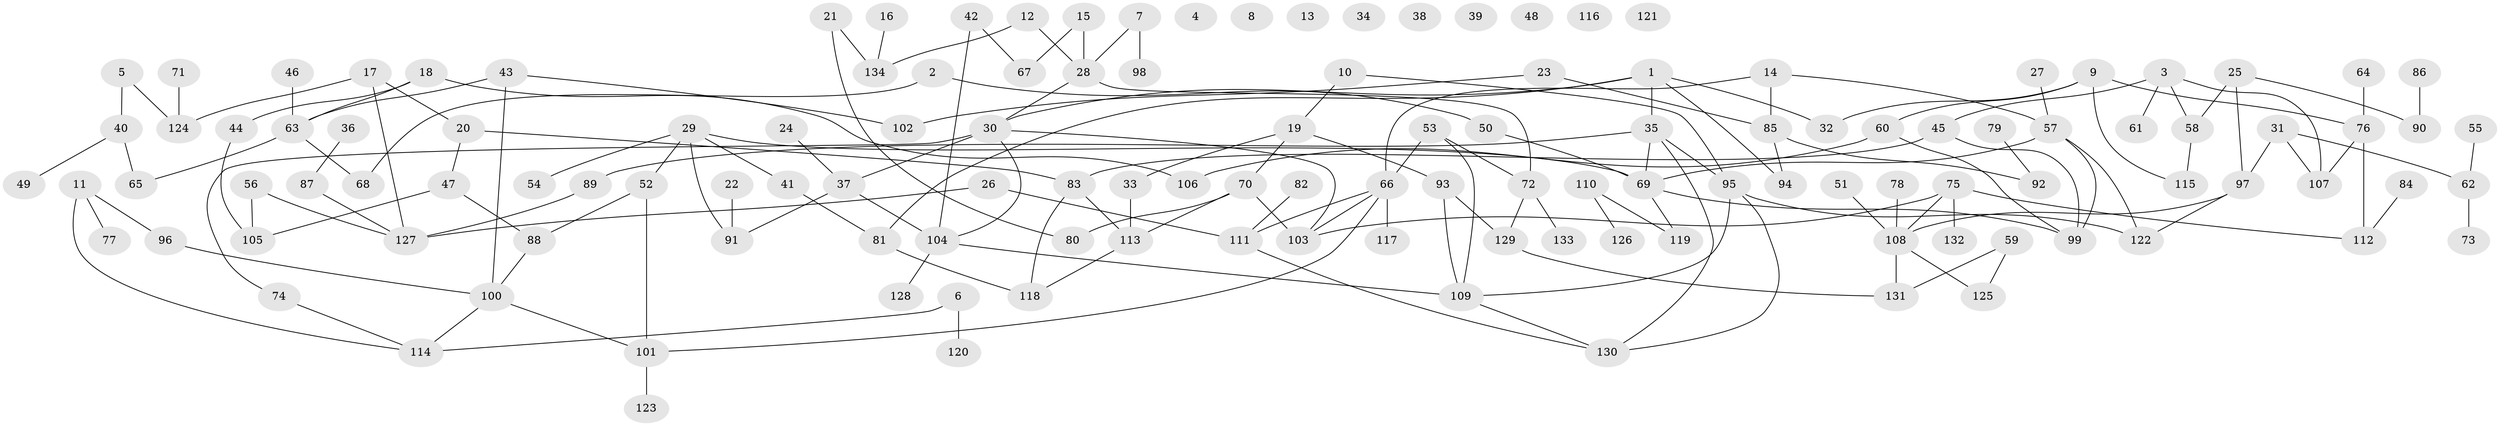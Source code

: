 // Generated by graph-tools (version 1.1) at 2025/13/03/09/25 04:13:06]
// undirected, 134 vertices, 168 edges
graph export_dot {
graph [start="1"]
  node [color=gray90,style=filled];
  1;
  2;
  3;
  4;
  5;
  6;
  7;
  8;
  9;
  10;
  11;
  12;
  13;
  14;
  15;
  16;
  17;
  18;
  19;
  20;
  21;
  22;
  23;
  24;
  25;
  26;
  27;
  28;
  29;
  30;
  31;
  32;
  33;
  34;
  35;
  36;
  37;
  38;
  39;
  40;
  41;
  42;
  43;
  44;
  45;
  46;
  47;
  48;
  49;
  50;
  51;
  52;
  53;
  54;
  55;
  56;
  57;
  58;
  59;
  60;
  61;
  62;
  63;
  64;
  65;
  66;
  67;
  68;
  69;
  70;
  71;
  72;
  73;
  74;
  75;
  76;
  77;
  78;
  79;
  80;
  81;
  82;
  83;
  84;
  85;
  86;
  87;
  88;
  89;
  90;
  91;
  92;
  93;
  94;
  95;
  96;
  97;
  98;
  99;
  100;
  101;
  102;
  103;
  104;
  105;
  106;
  107;
  108;
  109;
  110;
  111;
  112;
  113;
  114;
  115;
  116;
  117;
  118;
  119;
  120;
  121;
  122;
  123;
  124;
  125;
  126;
  127;
  128;
  129;
  130;
  131;
  132;
  133;
  134;
  1 -- 30;
  1 -- 32;
  1 -- 35;
  1 -- 81;
  1 -- 94;
  2 -- 50;
  2 -- 68;
  3 -- 45;
  3 -- 58;
  3 -- 61;
  3 -- 107;
  5 -- 40;
  5 -- 124;
  6 -- 114;
  6 -- 120;
  7 -- 28;
  7 -- 98;
  9 -- 32;
  9 -- 60;
  9 -- 76;
  9 -- 115;
  10 -- 19;
  10 -- 95;
  11 -- 77;
  11 -- 96;
  11 -- 114;
  12 -- 28;
  12 -- 134;
  14 -- 57;
  14 -- 66;
  14 -- 85;
  15 -- 28;
  15 -- 67;
  16 -- 134;
  17 -- 20;
  17 -- 124;
  17 -- 127;
  18 -- 44;
  18 -- 63;
  18 -- 106;
  19 -- 33;
  19 -- 70;
  19 -- 93;
  20 -- 47;
  20 -- 83;
  21 -- 80;
  21 -- 134;
  22 -- 91;
  23 -- 85;
  23 -- 102;
  24 -- 37;
  25 -- 58;
  25 -- 90;
  25 -- 97;
  26 -- 111;
  26 -- 127;
  27 -- 57;
  28 -- 30;
  28 -- 72;
  29 -- 41;
  29 -- 52;
  29 -- 54;
  29 -- 69;
  29 -- 91;
  30 -- 37;
  30 -- 74;
  30 -- 103;
  30 -- 104;
  31 -- 62;
  31 -- 97;
  31 -- 107;
  33 -- 113;
  35 -- 69;
  35 -- 89;
  35 -- 95;
  35 -- 130;
  36 -- 87;
  37 -- 91;
  37 -- 104;
  40 -- 49;
  40 -- 65;
  41 -- 81;
  42 -- 67;
  42 -- 104;
  43 -- 63;
  43 -- 100;
  43 -- 102;
  44 -- 105;
  45 -- 83;
  45 -- 99;
  46 -- 63;
  47 -- 88;
  47 -- 105;
  50 -- 69;
  51 -- 108;
  52 -- 88;
  52 -- 101;
  53 -- 66;
  53 -- 72;
  53 -- 109;
  55 -- 62;
  56 -- 105;
  56 -- 127;
  57 -- 69;
  57 -- 99;
  57 -- 122;
  58 -- 115;
  59 -- 125;
  59 -- 131;
  60 -- 99;
  60 -- 106;
  62 -- 73;
  63 -- 65;
  63 -- 68;
  64 -- 76;
  66 -- 101;
  66 -- 103;
  66 -- 111;
  66 -- 117;
  69 -- 99;
  69 -- 119;
  70 -- 80;
  70 -- 103;
  70 -- 113;
  71 -- 124;
  72 -- 129;
  72 -- 133;
  74 -- 114;
  75 -- 103;
  75 -- 108;
  75 -- 112;
  75 -- 132;
  76 -- 107;
  76 -- 112;
  78 -- 108;
  79 -- 92;
  81 -- 118;
  82 -- 111;
  83 -- 113;
  83 -- 118;
  84 -- 112;
  85 -- 92;
  85 -- 94;
  86 -- 90;
  87 -- 127;
  88 -- 100;
  89 -- 127;
  93 -- 109;
  93 -- 129;
  95 -- 109;
  95 -- 122;
  95 -- 130;
  96 -- 100;
  97 -- 108;
  97 -- 122;
  100 -- 101;
  100 -- 114;
  101 -- 123;
  104 -- 109;
  104 -- 128;
  108 -- 125;
  108 -- 131;
  109 -- 130;
  110 -- 119;
  110 -- 126;
  111 -- 130;
  113 -- 118;
  129 -- 131;
}
